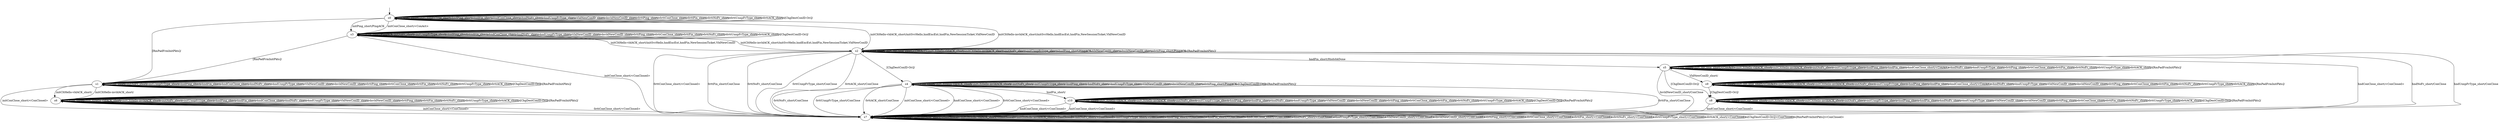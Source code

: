 digraph "../results/quiclyModels/quicly-PSK-s-0/learnedModel" {
s0 [label=s0];
s1 [label=s1];
s2 [label=s2];
s3 [label=s3];
s4 [label=s4];
s5 [label=s5];
s6 [label=s6];
s7 [label=s7];
s8 [label=s8];
s9 [label=s9];
s10 [label=s10];
s0 -> s3  [label="initPing_short/PingACK "];
s0 -> s3  [label="initConClose_short/<ConAct> "];
s0 -> s2  [label="initCltHello-vldACK_short/initSvrHello,hndEncExt,hndFin,NewSessionTicket,VldNewConID "];
s0 -> s2  [label="initCltHello-invldACK_short/initSvrHello,hndEncExt,hndFin,NewSessionTicket,VldNewConID "];
s0 -> s0  [label="initNoFr_short/ "];
s0 -> s0  [label="initUnxpFrType_short/ "];
s0 -> s0  [label="hndPing_short/ "];
s0 -> s0  [label="hndFin_short/ "];
s0 -> s0  [label="hndConClose_short/ "];
s0 -> s0  [label="hndNoFr_short/ "];
s0 -> s0  [label="hndUnxpFrType_short/ "];
s0 -> s0  [label="VldNewConID_short/ "];
s0 -> s0  [label="InvldNewConID_short/ "];
s0 -> s0  [label="0rttPing_short/ "];
s0 -> s0  [label="0rttConClose_short/ "];
s0 -> s0  [label="0rttFin_short/ "];
s0 -> s0  [label="0rttNoFr_short/ "];
s0 -> s0  [label="0rttUnxpFrType_short/ "];
s0 -> s0  [label="0rttACK_short/ "];
s0 -> s0  [label="[ChgDestConID-Ori]/ "];
s0 -> s1  [label="[RmPadFrmInitPkts]/ "];
s1 -> s1  [label="initPing_short/ "];
s1 -> s7  [label="initConClose_short/<ConClosed> "];
s1 -> s6  [label="initCltHello-vldACK_short/ "];
s1 -> s6  [label="initCltHello-invldACK_short/ "];
s1 -> s1  [label="initNoFr_short/ "];
s1 -> s1  [label="initUnxpFrType_short/ "];
s1 -> s1  [label="hndPing_short/ "];
s1 -> s1  [label="hndFin_short/ "];
s1 -> s1  [label="hndConClose_short/ "];
s1 -> s1  [label="hndNoFr_short/ "];
s1 -> s1  [label="hndUnxpFrType_short/ "];
s1 -> s1  [label="VldNewConID_short/ "];
s1 -> s1  [label="InvldNewConID_short/ "];
s1 -> s1  [label="0rttPing_short/ "];
s1 -> s1  [label="0rttConClose_short/ "];
s1 -> s1  [label="0rttFin_short/ "];
s1 -> s1  [label="0rttNoFr_short/ "];
s1 -> s1  [label="0rttUnxpFrType_short/ "];
s1 -> s1  [label="0rttACK_short/ "];
s1 -> s1  [label="[ChgDestConID-Ori]/ "];
s1 -> s1  [label="[RmPadFrmInitPkts]/ "];
s2 -> s2  [label="initPing_short/ "];
s2 -> s2  [label="initConClose_short/<ConAct> "];
s2 -> s2  [label="initCltHello-vldACK_short/ "];
s2 -> s2  [label="initCltHello-invldACK_short/ "];
s2 -> s2  [label="initNoFr_short/ "];
s2 -> s2  [label="initUnxpFrType_short/ "];
s2 -> s2  [label="hndPing_short/PingACK "];
s2 -> s5  [label="hndFin_short/HndshkDone "];
s2 -> s7  [label="hndConClose_short/<ConClosed> "];
s2 -> s7  [label="hndNoFr_short/ConClose "];
s2 -> s7  [label="hndUnxpFrType_short/ConClose "];
s2 -> s2  [label="VldNewConID_short/ "];
s2 -> s2  [label="InvldNewConID_short/ "];
s2 -> s2  [label="0rttPing_short/PingACK "];
s2 -> s7  [label="0rttConClose_short/<ConClosed> "];
s2 -> s7  [label="0rttFin_short/ConClose "];
s2 -> s7  [label="0rttNoFr_short/ConClose "];
s2 -> s7  [label="0rttUnxpFrType_short/ConClose "];
s2 -> s7  [label="0rttACK_short/ConClose "];
s2 -> s4  [label="[ChgDestConID-Ori]/ "];
s2 -> s2  [label="[RmPadFrmInitPkts]/ "];
s3 -> s3  [label="initPing_short/PingACK "];
s3 -> s7  [label="initConClose_short/<ConClosed> "];
s3 -> s2  [label="initCltHello-vldACK_short/initSvrHello,hndEncExt,hndFin,NewSessionTicket,VldNewConID "];
s3 -> s2  [label="initCltHello-invldACK_short/initSvrHello,hndEncExt,hndFin,NewSessionTicket,VldNewConID "];
s3 -> s3  [label="initNoFr_short/ "];
s3 -> s3  [label="initUnxpFrType_short/ "];
s3 -> s3  [label="hndPing_short/ "];
s3 -> s3  [label="hndFin_short/ "];
s3 -> s3  [label="hndConClose_short/ "];
s3 -> s3  [label="hndNoFr_short/ "];
s3 -> s3  [label="hndUnxpFrType_short/ "];
s3 -> s3  [label="VldNewConID_short/ "];
s3 -> s3  [label="InvldNewConID_short/ "];
s3 -> s3  [label="0rttPing_short/ "];
s3 -> s3  [label="0rttConClose_short/ "];
s3 -> s3  [label="0rttFin_short/ "];
s3 -> s3  [label="0rttNoFr_short/ "];
s3 -> s3  [label="0rttUnxpFrType_short/ "];
s3 -> s3  [label="0rttACK_short/ "];
s3 -> s3  [label="[ChgDestConID-Ori]/ "];
s3 -> s1  [label="[RmPadFrmInitPkts]/ "];
s4 -> s4  [label="initPing_short/ "];
s4 -> s7  [label="initConClose_short/<ConClosed> "];
s4 -> s4  [label="initCltHello-vldACK_short/ "];
s4 -> s4  [label="initCltHello-invldACK_short/ "];
s4 -> s4  [label="initNoFr_short/ "];
s4 -> s4  [label="initUnxpFrType_short/ "];
s4 -> s4  [label="hndPing_short/ "];
s4 -> s10  [label="hndFin_short/ "];
s4 -> s7  [label="hndConClose_short/<ConClosed> "];
s4 -> s4  [label="hndNoFr_short/ "];
s4 -> s4  [label="hndUnxpFrType_short/ "];
s4 -> s4  [label="VldNewConID_short/ "];
s4 -> s4  [label="InvldNewConID_short/ "];
s4 -> s4  [label="0rttPing_short/PingACK "];
s4 -> s7  [label="0rttConClose_short/<ConClosed> "];
s4 -> s7  [label="0rttFin_short/ConClose "];
s4 -> s7  [label="0rttNoFr_short/ConClose "];
s4 -> s7  [label="0rttUnxpFrType_short/ConClose "];
s4 -> s7  [label="0rttACK_short/ConClose "];
s4 -> s4  [label="[ChgDestConID-Ori]/ "];
s4 -> s4  [label="[RmPadFrmInitPkts]/ "];
s5 -> s5  [label="initPing_short/ "];
s5 -> s5  [label="initConClose_short/<ConAct> "];
s5 -> s5  [label="initCltHello-vldACK_short/ "];
s5 -> s5  [label="initCltHello-invldACK_short/ "];
s5 -> s5  [label="initNoFr_short/ "];
s5 -> s5  [label="initUnxpFrType_short/ "];
s5 -> s5  [label="hndPing_short/ "];
s5 -> s5  [label="hndFin_short/ "];
s5 -> s5  [label="hndConClose_short/<ConAct> "];
s5 -> s5  [label="hndNoFr_short/ "];
s5 -> s5  [label="hndUnxpFrType_short/ "];
s5 -> s9  [label="VldNewConID_short/ "];
s5 -> s7  [label="InvldNewConID_short/ConClose "];
s5 -> s5  [label="0rttPing_short/ "];
s5 -> s5  [label="0rttConClose_short/ "];
s5 -> s5  [label="0rttFin_short/ "];
s5 -> s5  [label="0rttNoFr_short/ "];
s5 -> s5  [label="0rttUnxpFrType_short/ "];
s5 -> s5  [label="0rttACK_short/ "];
s5 -> s8  [label="[ChgDestConID-Ori]/ "];
s5 -> s5  [label="[RmPadFrmInitPkts]/ "];
s6 -> s6  [label="initPing_short/ "];
s6 -> s7  [label="initConClose_short/<ConClosed> "];
s6 -> s6  [label="initCltHello-vldACK_short/ "];
s6 -> s6  [label="initCltHello-invldACK_short/ "];
s6 -> s6  [label="initNoFr_short/ "];
s6 -> s6  [label="initUnxpFrType_short/ "];
s6 -> s6  [label="hndPing_short/ "];
s6 -> s6  [label="hndFin_short/ "];
s6 -> s6  [label="hndConClose_short/ "];
s6 -> s6  [label="hndNoFr_short/ "];
s6 -> s6  [label="hndUnxpFrType_short/ "];
s6 -> s6  [label="VldNewConID_short/ "];
s6 -> s6  [label="InvldNewConID_short/ "];
s6 -> s6  [label="0rttPing_short/ "];
s6 -> s7  [label="0rttConClose_short/<ConClosed> "];
s6 -> s6  [label="0rttFin_short/ "];
s6 -> s6  [label="0rttNoFr_short/ "];
s6 -> s6  [label="0rttUnxpFrType_short/ "];
s6 -> s6  [label="0rttACK_short/ "];
s6 -> s6  [label="[ChgDestConID-Ori]/ "];
s6 -> s6  [label="[RmPadFrmInitPkts]/ "];
s7 -> s7  [label="initPing_short/<ConClosed> "];
s7 -> s7  [label="initConClose_short/<ConClosed> "];
s7 -> s7  [label="initCltHello-vldACK_short/<ConClosed> "];
s7 -> s7  [label="initCltHello-invldACK_short/<ConClosed> "];
s7 -> s7  [label="initNoFr_short/<ConClosed> "];
s7 -> s7  [label="initUnxpFrType_short/<ConClosed> "];
s7 -> s7  [label="hndPing_short/<ConClosed> "];
s7 -> s7  [label="hndFin_short/<ConClosed> "];
s7 -> s7  [label="hndConClose_short/<ConClosed> "];
s7 -> s7  [label="hndNoFr_short/<ConClosed> "];
s7 -> s7  [label="hndUnxpFrType_short/<ConClosed> "];
s7 -> s7  [label="VldNewConID_short/<ConClosed> "];
s7 -> s7  [label="InvldNewConID_short/<ConClosed> "];
s7 -> s7  [label="0rttPing_short/<ConClosed> "];
s7 -> s7  [label="0rttConClose_short/<ConClosed> "];
s7 -> s7  [label="0rttFin_short/<ConClosed> "];
s7 -> s7  [label="0rttNoFr_short/<ConClosed> "];
s7 -> s7  [label="0rttUnxpFrType_short/<ConClosed> "];
s7 -> s7  [label="0rttACK_short/<ConClosed> "];
s7 -> s7  [label="[ChgDestConID-Ori]/<ConClosed> "];
s7 -> s7  [label="[RmPadFrmInitPkts]/<ConClosed> "];
s8 -> s8  [label="initPing_short/ "];
s8 -> s8  [label="initConClose_short/ "];
s8 -> s8  [label="initCltHello-vldACK_short/ "];
s8 -> s8  [label="initCltHello-invldACK_short/ "];
s8 -> s8  [label="initNoFr_short/ "];
s8 -> s8  [label="initUnxpFrType_short/ "];
s8 -> s8  [label="hndPing_short/ "];
s8 -> s8  [label="hndFin_short/ "];
s8 -> s7  [label="hndConClose_short/<ConClosed> "];
s8 -> s8  [label="hndNoFr_short/ "];
s8 -> s8  [label="hndUnxpFrType_short/ "];
s8 -> s8  [label="VldNewConID_short/ "];
s8 -> s8  [label="InvldNewConID_short/ "];
s8 -> s8  [label="0rttPing_short/ "];
s8 -> s8  [label="0rttConClose_short/ "];
s8 -> s8  [label="0rttFin_short/ "];
s8 -> s8  [label="0rttNoFr_short/ "];
s8 -> s8  [label="0rttUnxpFrType_short/ "];
s8 -> s8  [label="0rttACK_short/ "];
s8 -> s8  [label="[ChgDestConID-Ori]/ "];
s8 -> s8  [label="[RmPadFrmInitPkts]/ "];
s9 -> s9  [label="initPing_short/ "];
s9 -> s9  [label="initConClose_short/<ConAct> "];
s9 -> s9  [label="initCltHello-vldACK_short/ "];
s9 -> s9  [label="initCltHello-invldACK_short/ "];
s9 -> s9  [label="initNoFr_short/ "];
s9 -> s9  [label="initUnxpFrType_short/ "];
s9 -> s9  [label="hndPing_short/ "];
s9 -> s9  [label="hndFin_short/ "];
s9 -> s9  [label="hndConClose_short/<ConAct> "];
s9 -> s9  [label="hndNoFr_short/ "];
s9 -> s9  [label="hndUnxpFrType_short/ "];
s9 -> s9  [label="VldNewConID_short/ "];
s9 -> s9  [label="InvldNewConID_short/ "];
s9 -> s9  [label="0rttPing_short/ "];
s9 -> s9  [label="0rttConClose_short/ "];
s9 -> s9  [label="0rttFin_short/ "];
s9 -> s9  [label="0rttNoFr_short/ "];
s9 -> s9  [label="0rttUnxpFrType_short/ "];
s9 -> s9  [label="0rttACK_short/ "];
s9 -> s8  [label="[ChgDestConID-Ori]/ "];
s9 -> s9  [label="[RmPadFrmInitPkts]/ "];
s10 -> s10  [label="initPing_short/ "];
s10 -> s7  [label="initConClose_short/<ConClosed> "];
s10 -> s10  [label="initCltHello-vldACK_short/ "];
s10 -> s10  [label="initCltHello-invldACK_short/ "];
s10 -> s10  [label="initNoFr_short/ "];
s10 -> s10  [label="initUnxpFrType_short/ "];
s10 -> s10  [label="hndPing_short/ "];
s10 -> s10  [label="hndFin_short/ "];
s10 -> s7  [label="hndConClose_short/<ConClosed> "];
s10 -> s10  [label="hndNoFr_short/ "];
s10 -> s10  [label="hndUnxpFrType_short/ "];
s10 -> s10  [label="VldNewConID_short/ "];
s10 -> s10  [label="InvldNewConID_short/ "];
s10 -> s10  [label="0rttPing_short/ "];
s10 -> s10  [label="0rttConClose_short/ "];
s10 -> s10  [label="0rttFin_short/ "];
s10 -> s10  [label="0rttNoFr_short/ "];
s10 -> s10  [label="0rttUnxpFrType_short/ "];
s10 -> s10  [label="0rttACK_short/ "];
s10 -> s10  [label="[ChgDestConID-Ori]/ "];
s10 -> s10  [label="[RmPadFrmInitPkts]/ "];
__start0 [label="", shape=none];
__start0 -> s0  [label=""];
}
